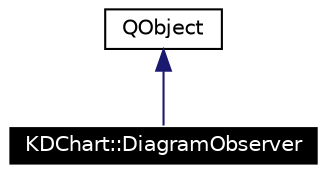 digraph G
{
  edge [fontname="Helvetica",fontsize=10,labelfontname="Helvetica",labelfontsize=10];
  node [fontname="Helvetica",fontsize=10,shape=record];
  Node350 [label="KDChart::DiagramObserver",height=0.2,width=0.4,color="white", fillcolor="black", style="filled" fontcolor="white"];
  Node351 -> Node350 [dir=back,color="midnightblue",fontsize=10,style="solid",fontname="Helvetica"];
  Node351 [label="QObject",height=0.2,width=0.4,color="black",URL="$class_q_object.html"];
}
